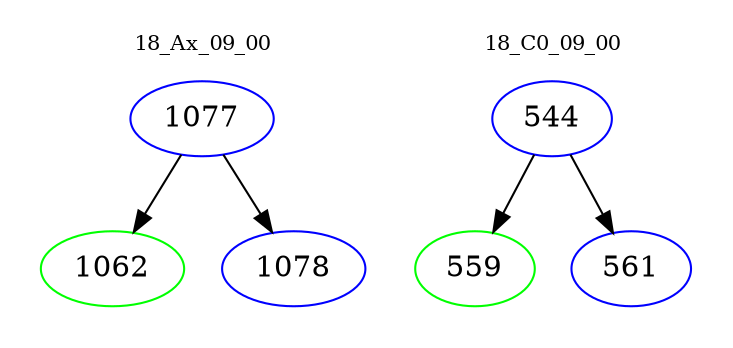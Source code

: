 digraph{
subgraph cluster_0 {
color = white
label = "18_Ax_09_00";
fontsize=10;
T0_1077 [label="1077", color="blue"]
T0_1077 -> T0_1062 [color="black"]
T0_1062 [label="1062", color="green"]
T0_1077 -> T0_1078 [color="black"]
T0_1078 [label="1078", color="blue"]
}
subgraph cluster_1 {
color = white
label = "18_C0_09_00";
fontsize=10;
T1_544 [label="544", color="blue"]
T1_544 -> T1_559 [color="black"]
T1_559 [label="559", color="green"]
T1_544 -> T1_561 [color="black"]
T1_561 [label="561", color="blue"]
}
}
